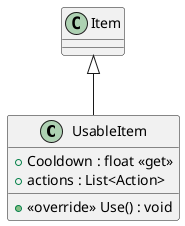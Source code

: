 @startuml
class UsableItem {
    + Cooldown : float <<get>>
    + actions : List<Action>
    + <<override>> Use() : void
}
Item <|-- UsableItem
@enduml
